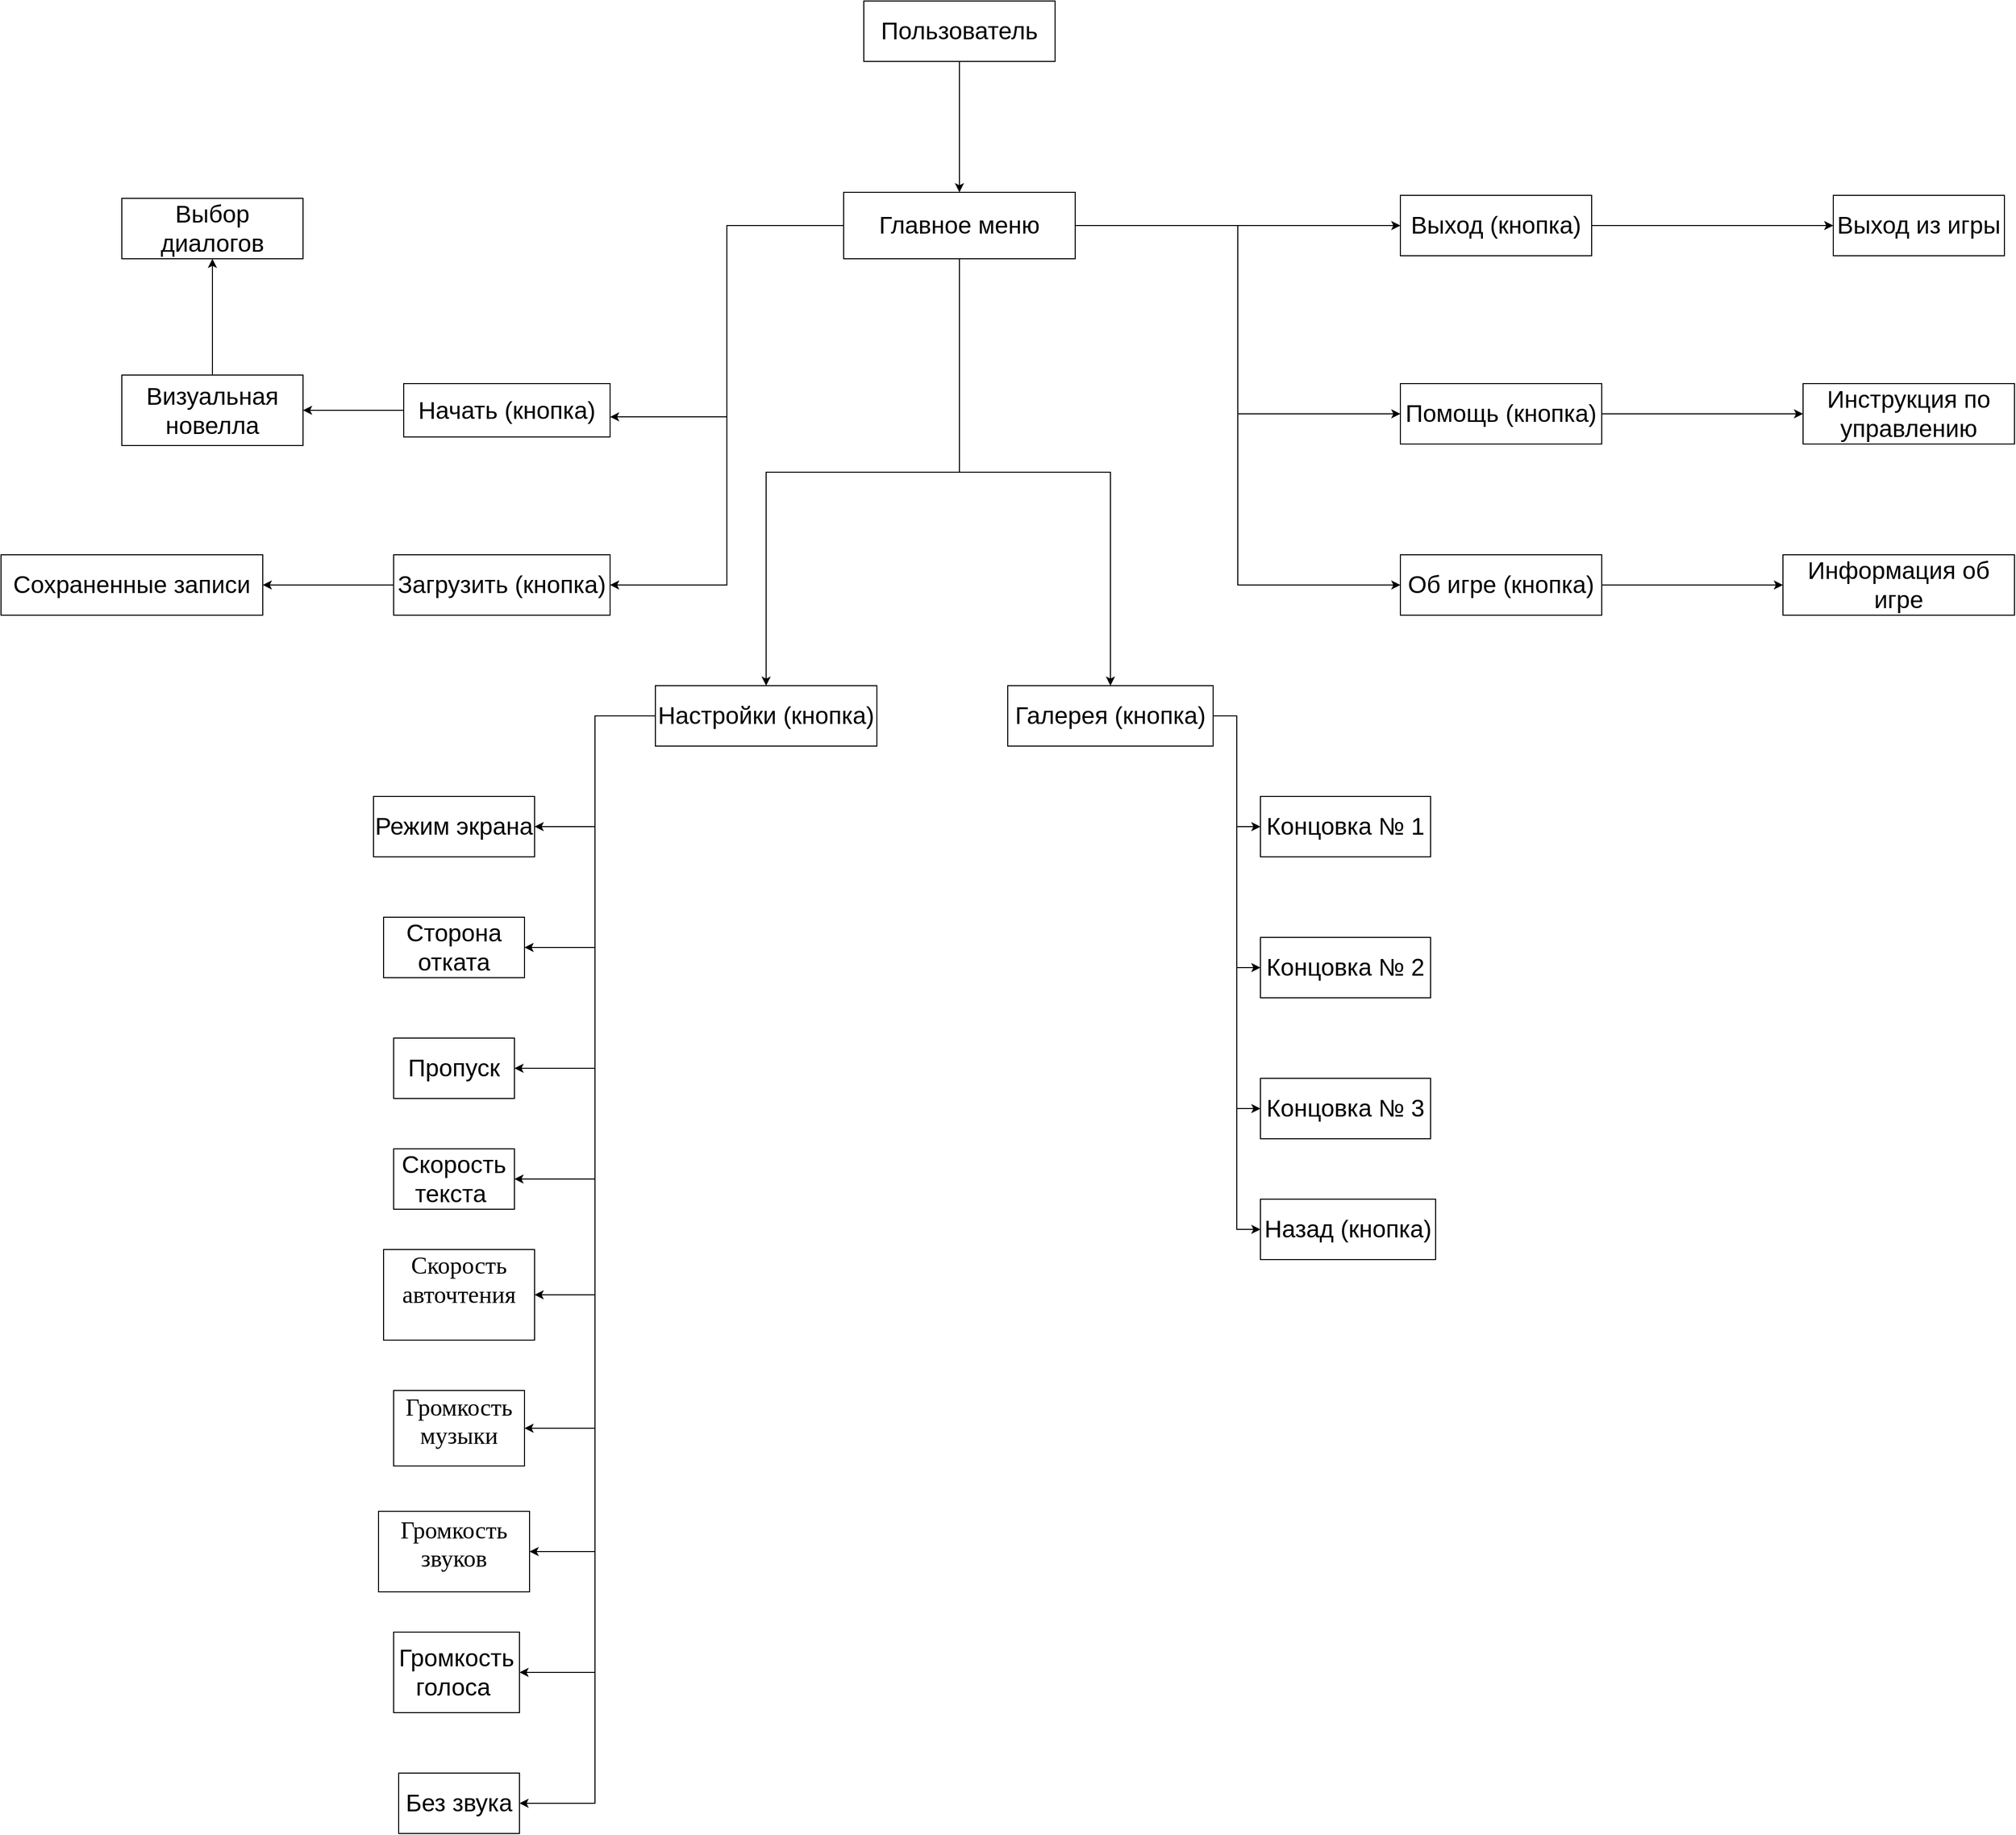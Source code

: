 <mxfile version="22.1.7" type="device">
  <diagram name="Страница — 1" id="elk48xvjuhk4QuuKk8-j">
    <mxGraphModel dx="2629" dy="2042" grid="1" gridSize="10" guides="1" tooltips="1" connect="1" arrows="1" fold="1" page="1" pageScale="1" pageWidth="827" pageHeight="1169" math="0" shadow="0">
      <root>
        <mxCell id="0" />
        <mxCell id="1" parent="0" />
        <mxCell id="Dok_Cso29Ui5fQDiKSWH-6" style="edgeStyle=orthogonalEdgeStyle;rounded=0;orthogonalLoop=1;jettySize=auto;html=1;entryX=1;entryY=0.5;entryDx=0;entryDy=0;" parent="1" source="Dok_Cso29Ui5fQDiKSWH-1" target="Dok_Cso29Ui5fQDiKSWH-5" edge="1">
          <mxGeometry relative="1" as="geometry" />
        </mxCell>
        <mxCell id="Dok_Cso29Ui5fQDiKSWH-8" style="edgeStyle=orthogonalEdgeStyle;rounded=0;orthogonalLoop=1;jettySize=auto;html=1;entryX=0.5;entryY=0;entryDx=0;entryDy=0;" parent="1" source="Dok_Cso29Ui5fQDiKSWH-1" target="Dok_Cso29Ui5fQDiKSWH-7" edge="1">
          <mxGeometry relative="1" as="geometry" />
        </mxCell>
        <mxCell id="Dok_Cso29Ui5fQDiKSWH-10" style="edgeStyle=orthogonalEdgeStyle;rounded=0;orthogonalLoop=1;jettySize=auto;html=1;entryX=0.5;entryY=0;entryDx=0;entryDy=0;" parent="1" source="Dok_Cso29Ui5fQDiKSWH-1" target="Dok_Cso29Ui5fQDiKSWH-9" edge="1">
          <mxGeometry relative="1" as="geometry" />
        </mxCell>
        <mxCell id="Dok_Cso29Ui5fQDiKSWH-13" style="edgeStyle=orthogonalEdgeStyle;rounded=0;orthogonalLoop=1;jettySize=auto;html=1;entryX=0;entryY=0.5;entryDx=0;entryDy=0;" parent="1" source="Dok_Cso29Ui5fQDiKSWH-1" target="Dok_Cso29Ui5fQDiKSWH-11" edge="1">
          <mxGeometry relative="1" as="geometry" />
        </mxCell>
        <mxCell id="Dok_Cso29Ui5fQDiKSWH-15" style="edgeStyle=orthogonalEdgeStyle;rounded=0;orthogonalLoop=1;jettySize=auto;html=1;entryX=0;entryY=0.5;entryDx=0;entryDy=0;" parent="1" source="Dok_Cso29Ui5fQDiKSWH-1" target="Dok_Cso29Ui5fQDiKSWH-14" edge="1">
          <mxGeometry relative="1" as="geometry" />
        </mxCell>
        <mxCell id="Dok_Cso29Ui5fQDiKSWH-19" style="edgeStyle=orthogonalEdgeStyle;rounded=0;orthogonalLoop=1;jettySize=auto;html=1;entryX=0;entryY=0.5;entryDx=0;entryDy=0;" parent="1" source="Dok_Cso29Ui5fQDiKSWH-1" target="Dok_Cso29Ui5fQDiKSWH-16" edge="1">
          <mxGeometry relative="1" as="geometry">
            <mxPoint x="1360" y="-647" as="targetPoint" />
            <Array as="points">
              <mxPoint x="1370" y="-647" />
            </Array>
          </mxGeometry>
        </mxCell>
        <mxCell id="Dok_Cso29Ui5fQDiKSWH-1" value="&lt;font style=&quot;font-size: 24px;&quot;&gt;Главное меню&lt;/font&gt;" style="rounded=0;whiteSpace=wrap;html=1;" parent="1" vertex="1">
          <mxGeometry x="827" y="-680" width="230" height="66" as="geometry" />
        </mxCell>
        <mxCell id="mRhkuG8ixla9dIbqJ6AS-4" style="edgeStyle=orthogonalEdgeStyle;rounded=0;orthogonalLoop=1;jettySize=auto;html=1;entryX=1;entryY=0.5;entryDx=0;entryDy=0;" edge="1" parent="1" source="Dok_Cso29Ui5fQDiKSWH-2" target="mRhkuG8ixla9dIbqJ6AS-3">
          <mxGeometry relative="1" as="geometry" />
        </mxCell>
        <mxCell id="Dok_Cso29Ui5fQDiKSWH-2" value="&lt;font style=&quot;font-size: 24px;&quot;&gt;Начать (кнопка)&lt;/font&gt;" style="rounded=0;whiteSpace=wrap;html=1;" parent="1" vertex="1">
          <mxGeometry x="390" y="-490" width="205" height="53" as="geometry" />
        </mxCell>
        <mxCell id="Dok_Cso29Ui5fQDiKSWH-3" style="edgeStyle=orthogonalEdgeStyle;rounded=0;orthogonalLoop=1;jettySize=auto;html=1;entryX=1;entryY=0.623;entryDx=0;entryDy=0;entryPerimeter=0;" parent="1" source="Dok_Cso29Ui5fQDiKSWH-1" target="Dok_Cso29Ui5fQDiKSWH-2" edge="1">
          <mxGeometry relative="1" as="geometry" />
        </mxCell>
        <mxCell id="mRhkuG8ixla9dIbqJ6AS-8" style="edgeStyle=orthogonalEdgeStyle;rounded=0;orthogonalLoop=1;jettySize=auto;html=1;entryX=1;entryY=0.5;entryDx=0;entryDy=0;" edge="1" parent="1" source="Dok_Cso29Ui5fQDiKSWH-5" target="mRhkuG8ixla9dIbqJ6AS-7">
          <mxGeometry relative="1" as="geometry" />
        </mxCell>
        <mxCell id="Dok_Cso29Ui5fQDiKSWH-5" value="&lt;font style=&quot;font-size: 24px;&quot;&gt;&lt;font style=&quot;&quot;&gt;Загрузить&amp;nbsp;&lt;/font&gt;(кнопка)&lt;/font&gt;" style="rounded=0;whiteSpace=wrap;html=1;" parent="1" vertex="1">
          <mxGeometry x="380" y="-320" width="215" height="60" as="geometry" />
        </mxCell>
        <mxCell id="mRhkuG8ixla9dIbqJ6AS-10" style="edgeStyle=orthogonalEdgeStyle;rounded=0;orthogonalLoop=1;jettySize=auto;html=1;entryX=1;entryY=0.5;entryDx=0;entryDy=0;" edge="1" parent="1" source="Dok_Cso29Ui5fQDiKSWH-7" target="mRhkuG8ixla9dIbqJ6AS-9">
          <mxGeometry relative="1" as="geometry" />
        </mxCell>
        <mxCell id="mRhkuG8ixla9dIbqJ6AS-12" style="edgeStyle=orthogonalEdgeStyle;rounded=0;orthogonalLoop=1;jettySize=auto;html=1;entryX=1;entryY=0.5;entryDx=0;entryDy=0;" edge="1" parent="1" source="Dok_Cso29Ui5fQDiKSWH-7" target="mRhkuG8ixla9dIbqJ6AS-11">
          <mxGeometry relative="1" as="geometry">
            <Array as="points">
              <mxPoint x="580" y="-160" />
              <mxPoint x="580" y="70" />
            </Array>
          </mxGeometry>
        </mxCell>
        <mxCell id="mRhkuG8ixla9dIbqJ6AS-14" style="edgeStyle=orthogonalEdgeStyle;rounded=0;orthogonalLoop=1;jettySize=auto;html=1;entryX=1;entryY=0.5;entryDx=0;entryDy=0;" edge="1" parent="1" source="Dok_Cso29Ui5fQDiKSWH-7" target="mRhkuG8ixla9dIbqJ6AS-13">
          <mxGeometry relative="1" as="geometry">
            <Array as="points">
              <mxPoint x="580" y="-160" />
              <mxPoint x="580" y="190" />
            </Array>
          </mxGeometry>
        </mxCell>
        <mxCell id="mRhkuG8ixla9dIbqJ6AS-16" style="edgeStyle=orthogonalEdgeStyle;rounded=0;orthogonalLoop=1;jettySize=auto;html=1;entryX=1;entryY=0.5;entryDx=0;entryDy=0;" edge="1" parent="1" source="Dok_Cso29Ui5fQDiKSWH-7" target="mRhkuG8ixla9dIbqJ6AS-15">
          <mxGeometry relative="1" as="geometry">
            <Array as="points">
              <mxPoint x="580" y="-160" />
              <mxPoint x="580" y="300" />
            </Array>
          </mxGeometry>
        </mxCell>
        <mxCell id="mRhkuG8ixla9dIbqJ6AS-18" style="edgeStyle=orthogonalEdgeStyle;rounded=0;orthogonalLoop=1;jettySize=auto;html=1;entryX=1;entryY=0.5;entryDx=0;entryDy=0;" edge="1" parent="1" source="Dok_Cso29Ui5fQDiKSWH-7" target="mRhkuG8ixla9dIbqJ6AS-17">
          <mxGeometry relative="1" as="geometry" />
        </mxCell>
        <mxCell id="mRhkuG8ixla9dIbqJ6AS-20" style="edgeStyle=orthogonalEdgeStyle;rounded=0;orthogonalLoop=1;jettySize=auto;html=1;entryX=1;entryY=0.5;entryDx=0;entryDy=0;" edge="1" parent="1" source="Dok_Cso29Ui5fQDiKSWH-7" target="mRhkuG8ixla9dIbqJ6AS-19">
          <mxGeometry relative="1" as="geometry">
            <Array as="points">
              <mxPoint x="580" y="-160" />
              <mxPoint x="580" y="548" />
            </Array>
          </mxGeometry>
        </mxCell>
        <mxCell id="mRhkuG8ixla9dIbqJ6AS-22" style="edgeStyle=orthogonalEdgeStyle;rounded=0;orthogonalLoop=1;jettySize=auto;html=1;entryX=1;entryY=0.5;entryDx=0;entryDy=0;" edge="1" parent="1" source="Dok_Cso29Ui5fQDiKSWH-7" target="mRhkuG8ixla9dIbqJ6AS-21">
          <mxGeometry relative="1" as="geometry">
            <Array as="points">
              <mxPoint x="580" y="-160" />
              <mxPoint x="580" y="670" />
            </Array>
          </mxGeometry>
        </mxCell>
        <mxCell id="mRhkuG8ixla9dIbqJ6AS-24" style="edgeStyle=orthogonalEdgeStyle;rounded=0;orthogonalLoop=1;jettySize=auto;html=1;entryX=1;entryY=0.5;entryDx=0;entryDy=0;" edge="1" parent="1" source="Dok_Cso29Ui5fQDiKSWH-7" target="mRhkuG8ixla9dIbqJ6AS-23">
          <mxGeometry relative="1" as="geometry">
            <Array as="points">
              <mxPoint x="580" y="-160" />
              <mxPoint x="580" y="790" />
            </Array>
          </mxGeometry>
        </mxCell>
        <mxCell id="mRhkuG8ixla9dIbqJ6AS-27" style="edgeStyle=orthogonalEdgeStyle;rounded=0;orthogonalLoop=1;jettySize=auto;html=1;entryX=1;entryY=0.5;entryDx=0;entryDy=0;" edge="1" parent="1" source="Dok_Cso29Ui5fQDiKSWH-7" target="mRhkuG8ixla9dIbqJ6AS-25">
          <mxGeometry relative="1" as="geometry">
            <Array as="points">
              <mxPoint x="580" y="-160" />
              <mxPoint x="580" y="920" />
            </Array>
          </mxGeometry>
        </mxCell>
        <mxCell id="Dok_Cso29Ui5fQDiKSWH-7" value="&lt;font style=&quot;font-size: 24px;&quot;&gt;&lt;font style=&quot;&quot;&gt;Настройки&amp;nbsp;&lt;/font&gt;(кнопка)&lt;/font&gt;" style="rounded=0;whiteSpace=wrap;html=1;" parent="1" vertex="1">
          <mxGeometry x="640" y="-190" width="220" height="60" as="geometry" />
        </mxCell>
        <mxCell id="mRhkuG8ixla9dIbqJ6AS-31" style="edgeStyle=orthogonalEdgeStyle;rounded=0;orthogonalLoop=1;jettySize=auto;html=1;entryX=0;entryY=0.5;entryDx=0;entryDy=0;" edge="1" parent="1" source="Dok_Cso29Ui5fQDiKSWH-9" target="mRhkuG8ixla9dIbqJ6AS-28">
          <mxGeometry relative="1" as="geometry" />
        </mxCell>
        <mxCell id="mRhkuG8ixla9dIbqJ6AS-32" style="edgeStyle=orthogonalEdgeStyle;rounded=0;orthogonalLoop=1;jettySize=auto;html=1;entryX=0;entryY=0.5;entryDx=0;entryDy=0;" edge="1" parent="1" source="Dok_Cso29Ui5fQDiKSWH-9" target="mRhkuG8ixla9dIbqJ6AS-29">
          <mxGeometry relative="1" as="geometry" />
        </mxCell>
        <mxCell id="mRhkuG8ixla9dIbqJ6AS-33" style="edgeStyle=orthogonalEdgeStyle;rounded=0;orthogonalLoop=1;jettySize=auto;html=1;entryX=0;entryY=0.5;entryDx=0;entryDy=0;" edge="1" parent="1" source="Dok_Cso29Ui5fQDiKSWH-9" target="mRhkuG8ixla9dIbqJ6AS-30">
          <mxGeometry relative="1" as="geometry" />
        </mxCell>
        <mxCell id="mRhkuG8ixla9dIbqJ6AS-35" style="edgeStyle=orthogonalEdgeStyle;rounded=0;orthogonalLoop=1;jettySize=auto;html=1;entryX=0;entryY=0.5;entryDx=0;entryDy=0;" edge="1" parent="1" source="Dok_Cso29Ui5fQDiKSWH-9" target="mRhkuG8ixla9dIbqJ6AS-34">
          <mxGeometry relative="1" as="geometry" />
        </mxCell>
        <mxCell id="Dok_Cso29Ui5fQDiKSWH-9" value="&lt;font style=&quot;font-size: 24px;&quot;&gt;&lt;font style=&quot;&quot;&gt;Галерея&amp;nbsp;&lt;/font&gt;(кнопка)&lt;/font&gt;" style="rounded=0;whiteSpace=wrap;html=1;" parent="1" vertex="1">
          <mxGeometry x="990" y="-190" width="204" height="60" as="geometry" />
        </mxCell>
        <mxCell id="mRhkuG8ixla9dIbqJ6AS-37" style="edgeStyle=orthogonalEdgeStyle;rounded=0;orthogonalLoop=1;jettySize=auto;html=1;entryX=0;entryY=0.5;entryDx=0;entryDy=0;" edge="1" parent="1" source="Dok_Cso29Ui5fQDiKSWH-11" target="mRhkuG8ixla9dIbqJ6AS-36">
          <mxGeometry relative="1" as="geometry" />
        </mxCell>
        <mxCell id="Dok_Cso29Ui5fQDiKSWH-11" value="&lt;font style=&quot;font-size: 24px;&quot;&gt;&lt;font style=&quot;&quot;&gt;Об игре&amp;nbsp;&lt;/font&gt;(кнопка)&lt;/font&gt;" style="rounded=0;whiteSpace=wrap;html=1;" parent="1" vertex="1">
          <mxGeometry x="1380" y="-320" width="200" height="60" as="geometry" />
        </mxCell>
        <mxCell id="mRhkuG8ixla9dIbqJ6AS-39" style="edgeStyle=orthogonalEdgeStyle;rounded=0;orthogonalLoop=1;jettySize=auto;html=1;entryX=0;entryY=0.5;entryDx=0;entryDy=0;" edge="1" parent="1" source="Dok_Cso29Ui5fQDiKSWH-14" target="mRhkuG8ixla9dIbqJ6AS-38">
          <mxGeometry relative="1" as="geometry" />
        </mxCell>
        <mxCell id="Dok_Cso29Ui5fQDiKSWH-14" value="&lt;font style=&quot;font-size: 24px;&quot;&gt;&lt;font style=&quot;&quot;&gt;Помощь&amp;nbsp;&lt;/font&gt;(кнопка)&lt;/font&gt;" style="rounded=0;whiteSpace=wrap;html=1;" parent="1" vertex="1">
          <mxGeometry x="1380" y="-490" width="200" height="60" as="geometry" />
        </mxCell>
        <mxCell id="mRhkuG8ixla9dIbqJ6AS-41" style="edgeStyle=orthogonalEdgeStyle;rounded=0;orthogonalLoop=1;jettySize=auto;html=1;entryX=0;entryY=0.5;entryDx=0;entryDy=0;" edge="1" parent="1" source="Dok_Cso29Ui5fQDiKSWH-16" target="mRhkuG8ixla9dIbqJ6AS-40">
          <mxGeometry relative="1" as="geometry" />
        </mxCell>
        <mxCell id="Dok_Cso29Ui5fQDiKSWH-16" value="&lt;font style=&quot;font-size: 24px;&quot;&gt;&lt;font style=&quot;&quot;&gt;Выход&amp;nbsp;&lt;/font&gt;(кнопка)&lt;/font&gt;" style="rounded=0;whiteSpace=wrap;html=1;" parent="1" vertex="1">
          <mxGeometry x="1380" y="-677" width="190" height="60" as="geometry" />
        </mxCell>
        <mxCell id="mRhkuG8ixla9dIbqJ6AS-2" style="edgeStyle=orthogonalEdgeStyle;rounded=0;orthogonalLoop=1;jettySize=auto;html=1;entryX=0.5;entryY=0;entryDx=0;entryDy=0;" edge="1" parent="1" source="mRhkuG8ixla9dIbqJ6AS-1" target="Dok_Cso29Ui5fQDiKSWH-1">
          <mxGeometry relative="1" as="geometry" />
        </mxCell>
        <mxCell id="mRhkuG8ixla9dIbqJ6AS-1" value="&lt;font style=&quot;font-size: 24px;&quot;&gt;Пользователь&lt;/font&gt;" style="rounded=0;whiteSpace=wrap;html=1;" vertex="1" parent="1">
          <mxGeometry x="847" y="-870" width="190" height="60" as="geometry" />
        </mxCell>
        <mxCell id="mRhkuG8ixla9dIbqJ6AS-6" style="edgeStyle=orthogonalEdgeStyle;rounded=0;orthogonalLoop=1;jettySize=auto;html=1;entryX=0.5;entryY=1;entryDx=0;entryDy=0;" edge="1" parent="1" source="mRhkuG8ixla9dIbqJ6AS-3" target="mRhkuG8ixla9dIbqJ6AS-5">
          <mxGeometry relative="1" as="geometry" />
        </mxCell>
        <mxCell id="mRhkuG8ixla9dIbqJ6AS-3" value="&lt;font style=&quot;font-size: 24px;&quot;&gt;Визуальная новелла&lt;/font&gt;" style="rounded=0;whiteSpace=wrap;html=1;" vertex="1" parent="1">
          <mxGeometry x="110" y="-498.5" width="180" height="70" as="geometry" />
        </mxCell>
        <mxCell id="mRhkuG8ixla9dIbqJ6AS-5" value="&lt;font style=&quot;font-size: 24px;&quot;&gt;Выбор диалогов&lt;/font&gt;" style="rounded=0;whiteSpace=wrap;html=1;" vertex="1" parent="1">
          <mxGeometry x="110" y="-674" width="180" height="60" as="geometry" />
        </mxCell>
        <mxCell id="mRhkuG8ixla9dIbqJ6AS-7" value="&lt;font style=&quot;font-size: 24px;&quot;&gt;Сохраненные записи&lt;/font&gt;" style="rounded=0;whiteSpace=wrap;html=1;" vertex="1" parent="1">
          <mxGeometry x="-10" y="-320" width="260" height="60" as="geometry" />
        </mxCell>
        <mxCell id="mRhkuG8ixla9dIbqJ6AS-9" value="&lt;font style=&quot;font-size: 24px;&quot;&gt;Режим экрана&lt;/font&gt;" style="rounded=0;whiteSpace=wrap;html=1;" vertex="1" parent="1">
          <mxGeometry x="360" y="-80" width="160" height="60" as="geometry" />
        </mxCell>
        <mxCell id="mRhkuG8ixla9dIbqJ6AS-11" value="&lt;font style=&quot;font-size: 24px;&quot;&gt;Сторона отката&lt;/font&gt;" style="rounded=0;whiteSpace=wrap;html=1;" vertex="1" parent="1">
          <mxGeometry x="370" y="40" width="140" height="60" as="geometry" />
        </mxCell>
        <mxCell id="mRhkuG8ixla9dIbqJ6AS-13" value="&lt;font style=&quot;font-size: 24px;&quot;&gt;Пропуск&lt;/font&gt;" style="rounded=0;whiteSpace=wrap;html=1;" vertex="1" parent="1">
          <mxGeometry x="380" y="160" width="120" height="60" as="geometry" />
        </mxCell>
        <mxCell id="mRhkuG8ixla9dIbqJ6AS-15" value="&lt;font style=&quot;font-size: 24px;&quot;&gt;Скорость текста&amp;nbsp;&lt;/font&gt;" style="rounded=0;whiteSpace=wrap;html=1;" vertex="1" parent="1">
          <mxGeometry x="380" y="270" width="120" height="60" as="geometry" />
        </mxCell>
        <mxCell id="mRhkuG8ixla9dIbqJ6AS-17" value="&lt;font style=&quot;font-size: 24px;&quot;&gt;&lt;br&gt;&lt;span style=&quot;font-family: &amp;quot;Times New Roman&amp;quot;, serif;&quot;&gt;Скорость авточтения &lt;/span&gt;&lt;br&gt;&lt;br&gt;&lt;br&gt;&lt;/font&gt;" style="rounded=0;whiteSpace=wrap;html=1;" vertex="1" parent="1">
          <mxGeometry x="370" y="370" width="150" height="90" as="geometry" />
        </mxCell>
        <mxCell id="mRhkuG8ixla9dIbqJ6AS-19" value="&lt;br&gt;&lt;font style=&quot;font-size: 24px;&quot;&gt;&lt;span style=&quot;font-family: &amp;quot;Times New Roman&amp;quot;, serif;&quot;&gt;Громкость музыки&lt;/span&gt;&lt;br&gt;&lt;/font&gt;&lt;br&gt;&lt;br&gt;" style="rounded=0;whiteSpace=wrap;html=1;" vertex="1" parent="1">
          <mxGeometry x="380" y="510" width="130" height="75" as="geometry" />
        </mxCell>
        <mxCell id="mRhkuG8ixla9dIbqJ6AS-21" value="&lt;br&gt;&lt;font style=&quot;font-size: 24px;&quot;&gt;&lt;span style=&quot;font-family: &amp;quot;Times New Roman&amp;quot;, serif;&quot;&gt;Громкость звуков&lt;/span&gt;&lt;br&gt;&lt;/font&gt;&lt;br&gt;&lt;br&gt;" style="rounded=0;whiteSpace=wrap;html=1;" vertex="1" parent="1">
          <mxGeometry x="365" y="630" width="150" height="80" as="geometry" />
        </mxCell>
        <mxCell id="mRhkuG8ixla9dIbqJ6AS-23" value="&lt;font style=&quot;font-size: 24px;&quot;&gt;Громкость голоса&amp;nbsp;&lt;/font&gt;" style="rounded=0;whiteSpace=wrap;html=1;" vertex="1" parent="1">
          <mxGeometry x="380" y="750" width="125" height="80" as="geometry" />
        </mxCell>
        <mxCell id="mRhkuG8ixla9dIbqJ6AS-25" value="&lt;font style=&quot;font-size: 24px;&quot;&gt;Без звука&lt;/font&gt;" style="rounded=0;whiteSpace=wrap;html=1;" vertex="1" parent="1">
          <mxGeometry x="385" y="890" width="120" height="60" as="geometry" />
        </mxCell>
        <mxCell id="mRhkuG8ixla9dIbqJ6AS-28" value="&lt;font style=&quot;font-size: 24px;&quot;&gt;Концовка № 1&lt;/font&gt;" style="rounded=0;whiteSpace=wrap;html=1;" vertex="1" parent="1">
          <mxGeometry x="1241" y="-80" width="169" height="60" as="geometry" />
        </mxCell>
        <mxCell id="mRhkuG8ixla9dIbqJ6AS-29" value="&lt;font style=&quot;font-size: 24px;&quot;&gt;Концовка № 2&lt;/font&gt;" style="rounded=0;whiteSpace=wrap;html=1;" vertex="1" parent="1">
          <mxGeometry x="1241" y="60" width="169" height="60" as="geometry" />
        </mxCell>
        <mxCell id="mRhkuG8ixla9dIbqJ6AS-30" value="&lt;font style=&quot;font-size: 24px;&quot;&gt;Концовка № 3&lt;/font&gt;" style="rounded=0;whiteSpace=wrap;html=1;" vertex="1" parent="1">
          <mxGeometry x="1241" y="200" width="169" height="60" as="geometry" />
        </mxCell>
        <mxCell id="mRhkuG8ixla9dIbqJ6AS-34" value="&lt;font style=&quot;font-size: 24px;&quot;&gt;Назад (кнопка)&lt;/font&gt;" style="rounded=0;whiteSpace=wrap;html=1;" vertex="1" parent="1">
          <mxGeometry x="1241" y="320" width="174" height="60" as="geometry" />
        </mxCell>
        <mxCell id="mRhkuG8ixla9dIbqJ6AS-36" value="&lt;font style=&quot;font-size: 24px;&quot;&gt;Информация об игре&lt;/font&gt;" style="rounded=0;whiteSpace=wrap;html=1;" vertex="1" parent="1">
          <mxGeometry x="1760" y="-320" width="230" height="60" as="geometry" />
        </mxCell>
        <mxCell id="mRhkuG8ixla9dIbqJ6AS-38" value="&lt;font style=&quot;font-size: 24px;&quot;&gt;Инструкция по управлению&lt;/font&gt;" style="rounded=0;whiteSpace=wrap;html=1;" vertex="1" parent="1">
          <mxGeometry x="1780" y="-490" width="210" height="60" as="geometry" />
        </mxCell>
        <mxCell id="mRhkuG8ixla9dIbqJ6AS-40" value="&lt;span style=&quot;font-size: 24px;&quot;&gt;Выход из игры&lt;/span&gt;" style="rounded=0;whiteSpace=wrap;html=1;" vertex="1" parent="1">
          <mxGeometry x="1810" y="-677" width="170" height="60" as="geometry" />
        </mxCell>
      </root>
    </mxGraphModel>
  </diagram>
</mxfile>
